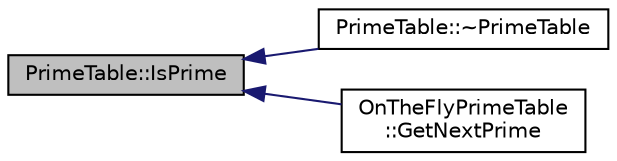 digraph "PrimeTable::IsPrime"
{
  edge [fontname="Helvetica",fontsize="10",labelfontname="Helvetica",labelfontsize="10"];
  node [fontname="Helvetica",fontsize="10",shape=record];
  rankdir="LR";
  Node8 [label="PrimeTable::IsPrime",height=0.2,width=0.4,color="black", fillcolor="grey75", style="filled", fontcolor="black"];
  Node8 -> Node9 [dir="back",color="midnightblue",fontsize="10",style="solid",fontname="Helvetica"];
  Node9 [label="PrimeTable::~PrimeTable",height=0.2,width=0.4,color="black", fillcolor="white", style="filled",URL="$d6/d8b/class_prime_table.html#af2cdea4896fd86a42b4dfd5e5027d640"];
  Node8 -> Node10 [dir="back",color="midnightblue",fontsize="10",style="solid",fontname="Helvetica"];
  Node10 [label="OnTheFlyPrimeTable\l::GetNextPrime",height=0.2,width=0.4,color="black", fillcolor="white", style="filled",URL="$d3/d31/class_on_the_fly_prime_table.html#a5a4644fedd95d33136723f33b9302bfc"];
}
